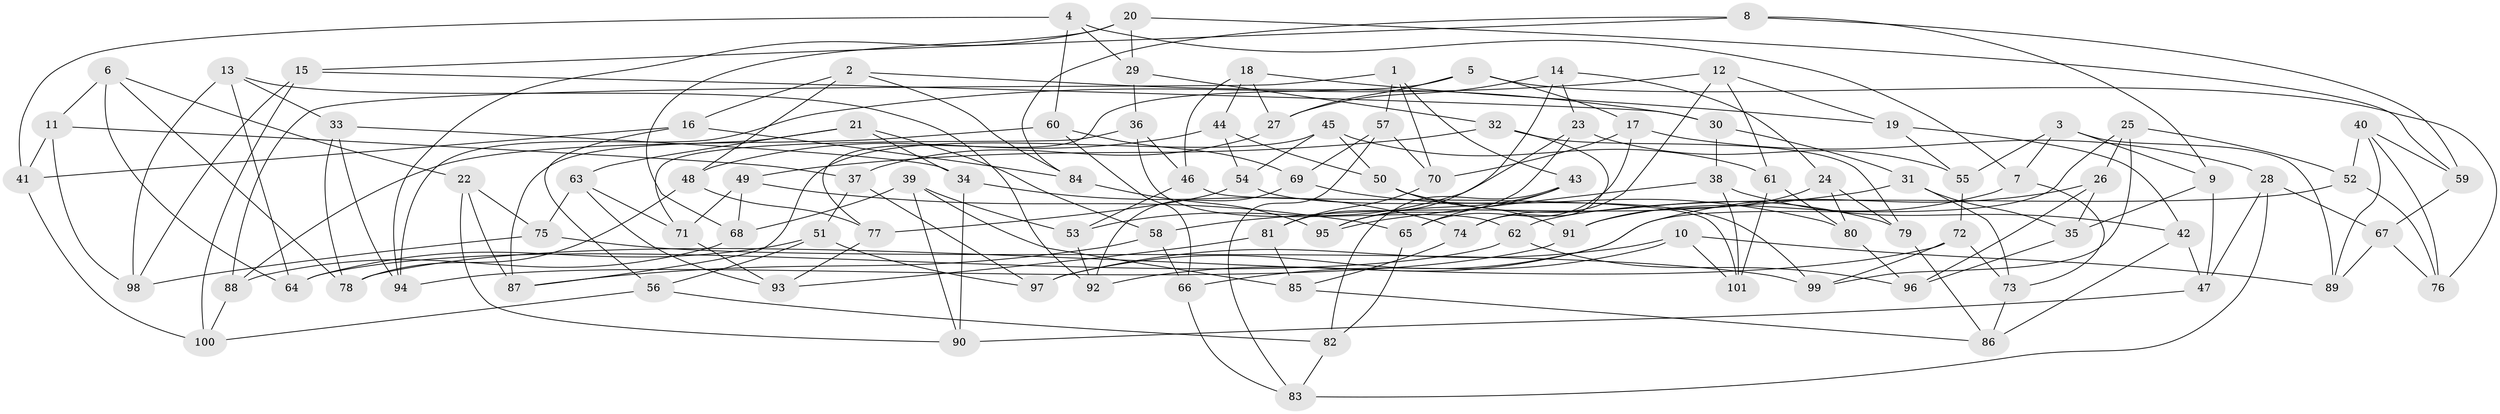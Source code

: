 // coarse degree distribution, {3: 0.04285714285714286, 4: 0.6714285714285714, 6: 0.18571428571428572, 12: 0.014285714285714285, 8: 0.04285714285714286, 7: 0.02857142857142857, 5: 0.014285714285714285}
// Generated by graph-tools (version 1.1) at 2025/21/03/04/25 18:21:02]
// undirected, 101 vertices, 202 edges
graph export_dot {
graph [start="1"]
  node [color=gray90,style=filled];
  1;
  2;
  3;
  4;
  5;
  6;
  7;
  8;
  9;
  10;
  11;
  12;
  13;
  14;
  15;
  16;
  17;
  18;
  19;
  20;
  21;
  22;
  23;
  24;
  25;
  26;
  27;
  28;
  29;
  30;
  31;
  32;
  33;
  34;
  35;
  36;
  37;
  38;
  39;
  40;
  41;
  42;
  43;
  44;
  45;
  46;
  47;
  48;
  49;
  50;
  51;
  52;
  53;
  54;
  55;
  56;
  57;
  58;
  59;
  60;
  61;
  62;
  63;
  64;
  65;
  66;
  67;
  68;
  69;
  70;
  71;
  72;
  73;
  74;
  75;
  76;
  77;
  78;
  79;
  80;
  81;
  82;
  83;
  84;
  85;
  86;
  87;
  88;
  89;
  90;
  91;
  92;
  93;
  94;
  95;
  96;
  97;
  98;
  99;
  100;
  101;
  1 -- 88;
  1 -- 70;
  1 -- 57;
  1 -- 43;
  2 -- 16;
  2 -- 48;
  2 -- 30;
  2 -- 84;
  3 -- 55;
  3 -- 89;
  3 -- 7;
  3 -- 9;
  4 -- 7;
  4 -- 29;
  4 -- 41;
  4 -- 60;
  5 -- 17;
  5 -- 27;
  5 -- 77;
  5 -- 76;
  6 -- 11;
  6 -- 22;
  6 -- 64;
  6 -- 78;
  7 -- 91;
  7 -- 73;
  8 -- 84;
  8 -- 59;
  8 -- 15;
  8 -- 9;
  9 -- 35;
  9 -- 47;
  10 -- 101;
  10 -- 66;
  10 -- 97;
  10 -- 89;
  11 -- 37;
  11 -- 41;
  11 -- 98;
  12 -- 19;
  12 -- 74;
  12 -- 94;
  12 -- 61;
  13 -- 92;
  13 -- 33;
  13 -- 98;
  13 -- 64;
  14 -- 24;
  14 -- 81;
  14 -- 27;
  14 -- 23;
  15 -- 98;
  15 -- 30;
  15 -- 100;
  16 -- 41;
  16 -- 56;
  16 -- 84;
  17 -- 65;
  17 -- 28;
  17 -- 70;
  18 -- 46;
  18 -- 44;
  18 -- 27;
  18 -- 19;
  19 -- 42;
  19 -- 55;
  20 -- 29;
  20 -- 59;
  20 -- 94;
  20 -- 68;
  21 -- 87;
  21 -- 58;
  21 -- 34;
  21 -- 63;
  22 -- 75;
  22 -- 90;
  22 -- 87;
  23 -- 55;
  23 -- 95;
  23 -- 53;
  24 -- 80;
  24 -- 79;
  24 -- 91;
  25 -- 99;
  25 -- 52;
  25 -- 92;
  25 -- 26;
  26 -- 97;
  26 -- 96;
  26 -- 35;
  27 -- 37;
  28 -- 67;
  28 -- 83;
  28 -- 47;
  29 -- 32;
  29 -- 36;
  30 -- 38;
  30 -- 31;
  31 -- 73;
  31 -- 58;
  31 -- 35;
  32 -- 74;
  32 -- 79;
  32 -- 49;
  33 -- 94;
  33 -- 78;
  33 -- 34;
  34 -- 74;
  34 -- 90;
  35 -- 96;
  36 -- 71;
  36 -- 46;
  36 -- 62;
  37 -- 51;
  37 -- 97;
  38 -- 95;
  38 -- 101;
  38 -- 42;
  39 -- 68;
  39 -- 53;
  39 -- 90;
  39 -- 85;
  40 -- 52;
  40 -- 59;
  40 -- 89;
  40 -- 76;
  41 -- 100;
  42 -- 47;
  42 -- 86;
  43 -- 82;
  43 -- 65;
  43 -- 95;
  44 -- 54;
  44 -- 48;
  44 -- 50;
  45 -- 87;
  45 -- 50;
  45 -- 54;
  45 -- 61;
  46 -- 53;
  46 -- 101;
  47 -- 90;
  48 -- 77;
  48 -- 78;
  49 -- 71;
  49 -- 68;
  49 -- 65;
  50 -- 79;
  50 -- 91;
  51 -- 97;
  51 -- 64;
  51 -- 56;
  52 -- 76;
  52 -- 62;
  53 -- 92;
  54 -- 99;
  54 -- 77;
  55 -- 72;
  56 -- 100;
  56 -- 82;
  57 -- 70;
  57 -- 69;
  57 -- 83;
  58 -- 87;
  58 -- 66;
  59 -- 67;
  60 -- 66;
  60 -- 88;
  60 -- 69;
  61 -- 80;
  61 -- 101;
  62 -- 96;
  62 -- 64;
  63 -- 71;
  63 -- 93;
  63 -- 75;
  65 -- 82;
  66 -- 83;
  67 -- 76;
  67 -- 89;
  68 -- 88;
  69 -- 80;
  69 -- 92;
  70 -- 81;
  71 -- 93;
  72 -- 73;
  72 -- 99;
  72 -- 78;
  73 -- 86;
  74 -- 85;
  75 -- 99;
  75 -- 98;
  77 -- 93;
  79 -- 86;
  80 -- 96;
  81 -- 85;
  81 -- 93;
  82 -- 83;
  84 -- 95;
  85 -- 86;
  88 -- 100;
  91 -- 94;
}
